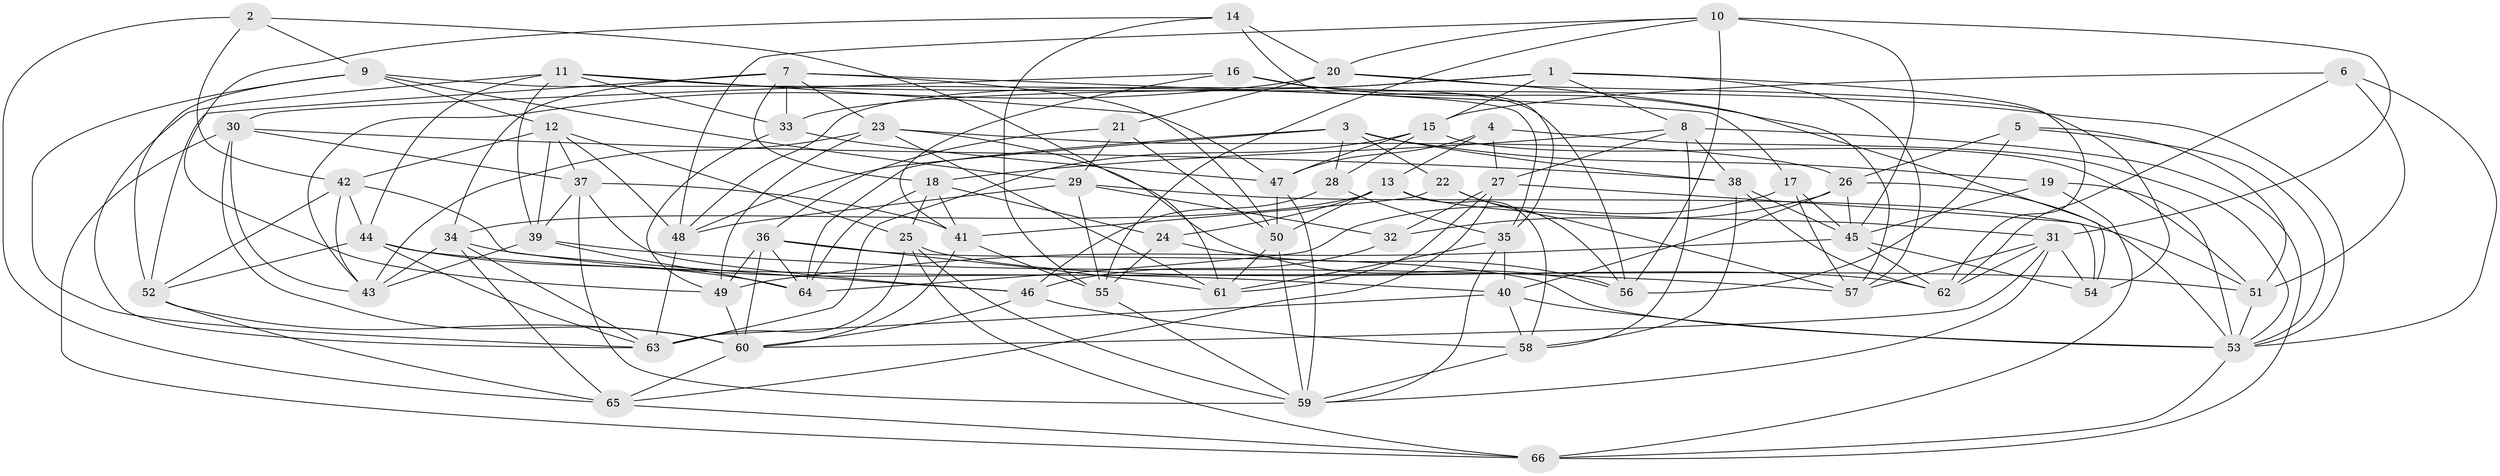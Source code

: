 // original degree distribution, {4: 1.0}
// Generated by graph-tools (version 1.1) at 2025/50/03/09/25 03:50:50]
// undirected, 66 vertices, 191 edges
graph export_dot {
graph [start="1"]
  node [color=gray90,style=filled];
  1;
  2;
  3;
  4;
  5;
  6;
  7;
  8;
  9;
  10;
  11;
  12;
  13;
  14;
  15;
  16;
  17;
  18;
  19;
  20;
  21;
  22;
  23;
  24;
  25;
  26;
  27;
  28;
  29;
  30;
  31;
  32;
  33;
  34;
  35;
  36;
  37;
  38;
  39;
  40;
  41;
  42;
  43;
  44;
  45;
  46;
  47;
  48;
  49;
  50;
  51;
  52;
  53;
  54;
  55;
  56;
  57;
  58;
  59;
  60;
  61;
  62;
  63;
  64;
  65;
  66;
  1 -- 8 [weight=1.0];
  1 -- 15 [weight=1.0];
  1 -- 33 [weight=1.0];
  1 -- 48 [weight=1.0];
  1 -- 57 [weight=1.0];
  1 -- 62 [weight=1.0];
  2 -- 9 [weight=1.0];
  2 -- 42 [weight=1.0];
  2 -- 61 [weight=1.0];
  2 -- 65 [weight=1.0];
  3 -- 19 [weight=1.0];
  3 -- 22 [weight=1.0];
  3 -- 28 [weight=1.0];
  3 -- 38 [weight=1.0];
  3 -- 48 [weight=1.0];
  3 -- 64 [weight=1.0];
  4 -- 13 [weight=1.0];
  4 -- 27 [weight=1.0];
  4 -- 47 [weight=1.0];
  4 -- 53 [weight=1.0];
  5 -- 26 [weight=1.0];
  5 -- 51 [weight=1.0];
  5 -- 53 [weight=1.0];
  5 -- 56 [weight=1.0];
  6 -- 15 [weight=1.0];
  6 -- 51 [weight=1.0];
  6 -- 53 [weight=1.0];
  6 -- 62 [weight=1.0];
  7 -- 17 [weight=1.0];
  7 -- 18 [weight=1.0];
  7 -- 23 [weight=1.0];
  7 -- 33 [weight=2.0];
  7 -- 34 [weight=1.0];
  7 -- 50 [weight=1.0];
  7 -- 52 [weight=1.0];
  8 -- 18 [weight=1.0];
  8 -- 27 [weight=1.0];
  8 -- 38 [weight=1.0];
  8 -- 58 [weight=1.0];
  8 -- 66 [weight=1.0];
  9 -- 12 [weight=1.0];
  9 -- 29 [weight=1.0];
  9 -- 35 [weight=1.0];
  9 -- 52 [weight=1.0];
  9 -- 63 [weight=1.0];
  10 -- 20 [weight=1.0];
  10 -- 31 [weight=1.0];
  10 -- 45 [weight=1.0];
  10 -- 48 [weight=1.0];
  10 -- 55 [weight=1.0];
  10 -- 56 [weight=1.0];
  11 -- 33 [weight=1.0];
  11 -- 39 [weight=1.0];
  11 -- 44 [weight=1.0];
  11 -- 47 [weight=1.0];
  11 -- 53 [weight=1.0];
  11 -- 63 [weight=1.0];
  12 -- 25 [weight=1.0];
  12 -- 37 [weight=1.0];
  12 -- 39 [weight=1.0];
  12 -- 42 [weight=1.0];
  12 -- 48 [weight=1.0];
  13 -- 24 [weight=1.0];
  13 -- 31 [weight=1.0];
  13 -- 34 [weight=1.0];
  13 -- 50 [weight=1.0];
  13 -- 58 [weight=1.0];
  14 -- 20 [weight=1.0];
  14 -- 35 [weight=1.0];
  14 -- 49 [weight=1.0];
  14 -- 55 [weight=1.0];
  15 -- 28 [weight=1.0];
  15 -- 47 [weight=1.0];
  15 -- 51 [weight=1.0];
  15 -- 63 [weight=1.0];
  16 -- 30 [weight=1.0];
  16 -- 41 [weight=1.0];
  16 -- 54 [weight=1.0];
  16 -- 56 [weight=1.0];
  17 -- 45 [weight=1.0];
  17 -- 57 [weight=1.0];
  17 -- 64 [weight=1.0];
  18 -- 24 [weight=1.0];
  18 -- 25 [weight=1.0];
  18 -- 41 [weight=1.0];
  18 -- 64 [weight=1.0];
  19 -- 45 [weight=1.0];
  19 -- 53 [weight=1.0];
  19 -- 66 [weight=1.0];
  20 -- 21 [weight=1.0];
  20 -- 43 [weight=1.0];
  20 -- 54 [weight=1.0];
  20 -- 57 [weight=1.0];
  21 -- 29 [weight=1.0];
  21 -- 36 [weight=1.0];
  21 -- 50 [weight=1.0];
  22 -- 41 [weight=1.0];
  22 -- 56 [weight=1.0];
  22 -- 57 [weight=1.0];
  23 -- 26 [weight=1.0];
  23 -- 43 [weight=1.0];
  23 -- 49 [weight=1.0];
  23 -- 56 [weight=1.0];
  23 -- 61 [weight=1.0];
  24 -- 55 [weight=1.0];
  24 -- 56 [weight=1.0];
  25 -- 59 [weight=1.0];
  25 -- 62 [weight=1.0];
  25 -- 63 [weight=1.0];
  25 -- 66 [weight=1.0];
  26 -- 32 [weight=1.0];
  26 -- 40 [weight=1.0];
  26 -- 45 [weight=1.0];
  26 -- 53 [weight=1.0];
  27 -- 32 [weight=1.0];
  27 -- 54 [weight=1.0];
  27 -- 61 [weight=1.0];
  27 -- 65 [weight=1.0];
  28 -- 35 [weight=1.0];
  28 -- 46 [weight=1.0];
  29 -- 32 [weight=1.0];
  29 -- 48 [weight=1.0];
  29 -- 51 [weight=1.0];
  29 -- 55 [weight=1.0];
  30 -- 37 [weight=1.0];
  30 -- 38 [weight=1.0];
  30 -- 43 [weight=1.0];
  30 -- 60 [weight=1.0];
  30 -- 66 [weight=1.0];
  31 -- 54 [weight=2.0];
  31 -- 57 [weight=1.0];
  31 -- 59 [weight=1.0];
  31 -- 60 [weight=1.0];
  31 -- 62 [weight=1.0];
  32 -- 46 [weight=1.0];
  33 -- 47 [weight=1.0];
  33 -- 49 [weight=1.0];
  34 -- 40 [weight=1.0];
  34 -- 43 [weight=1.0];
  34 -- 63 [weight=1.0];
  34 -- 65 [weight=1.0];
  35 -- 40 [weight=1.0];
  35 -- 59 [weight=1.0];
  35 -- 61 [weight=1.0];
  36 -- 49 [weight=1.0];
  36 -- 53 [weight=1.0];
  36 -- 60 [weight=1.0];
  36 -- 61 [weight=1.0];
  36 -- 64 [weight=1.0];
  37 -- 39 [weight=1.0];
  37 -- 41 [weight=1.0];
  37 -- 46 [weight=1.0];
  37 -- 59 [weight=1.0];
  38 -- 45 [weight=1.0];
  38 -- 58 [weight=1.0];
  38 -- 62 [weight=1.0];
  39 -- 43 [weight=1.0];
  39 -- 57 [weight=1.0];
  39 -- 64 [weight=1.0];
  40 -- 53 [weight=1.0];
  40 -- 58 [weight=1.0];
  40 -- 63 [weight=1.0];
  41 -- 55 [weight=1.0];
  41 -- 60 [weight=1.0];
  42 -- 43 [weight=1.0];
  42 -- 44 [weight=1.0];
  42 -- 46 [weight=1.0];
  42 -- 52 [weight=1.0];
  44 -- 51 [weight=1.0];
  44 -- 52 [weight=1.0];
  44 -- 63 [weight=1.0];
  44 -- 64 [weight=1.0];
  45 -- 49 [weight=1.0];
  45 -- 54 [weight=1.0];
  45 -- 62 [weight=1.0];
  46 -- 58 [weight=1.0];
  46 -- 60 [weight=1.0];
  47 -- 50 [weight=1.0];
  47 -- 59 [weight=1.0];
  48 -- 63 [weight=1.0];
  49 -- 60 [weight=1.0];
  50 -- 59 [weight=1.0];
  50 -- 61 [weight=1.0];
  51 -- 53 [weight=1.0];
  52 -- 60 [weight=1.0];
  52 -- 65 [weight=1.0];
  53 -- 66 [weight=1.0];
  55 -- 59 [weight=1.0];
  58 -- 59 [weight=1.0];
  60 -- 65 [weight=1.0];
  65 -- 66 [weight=1.0];
}
